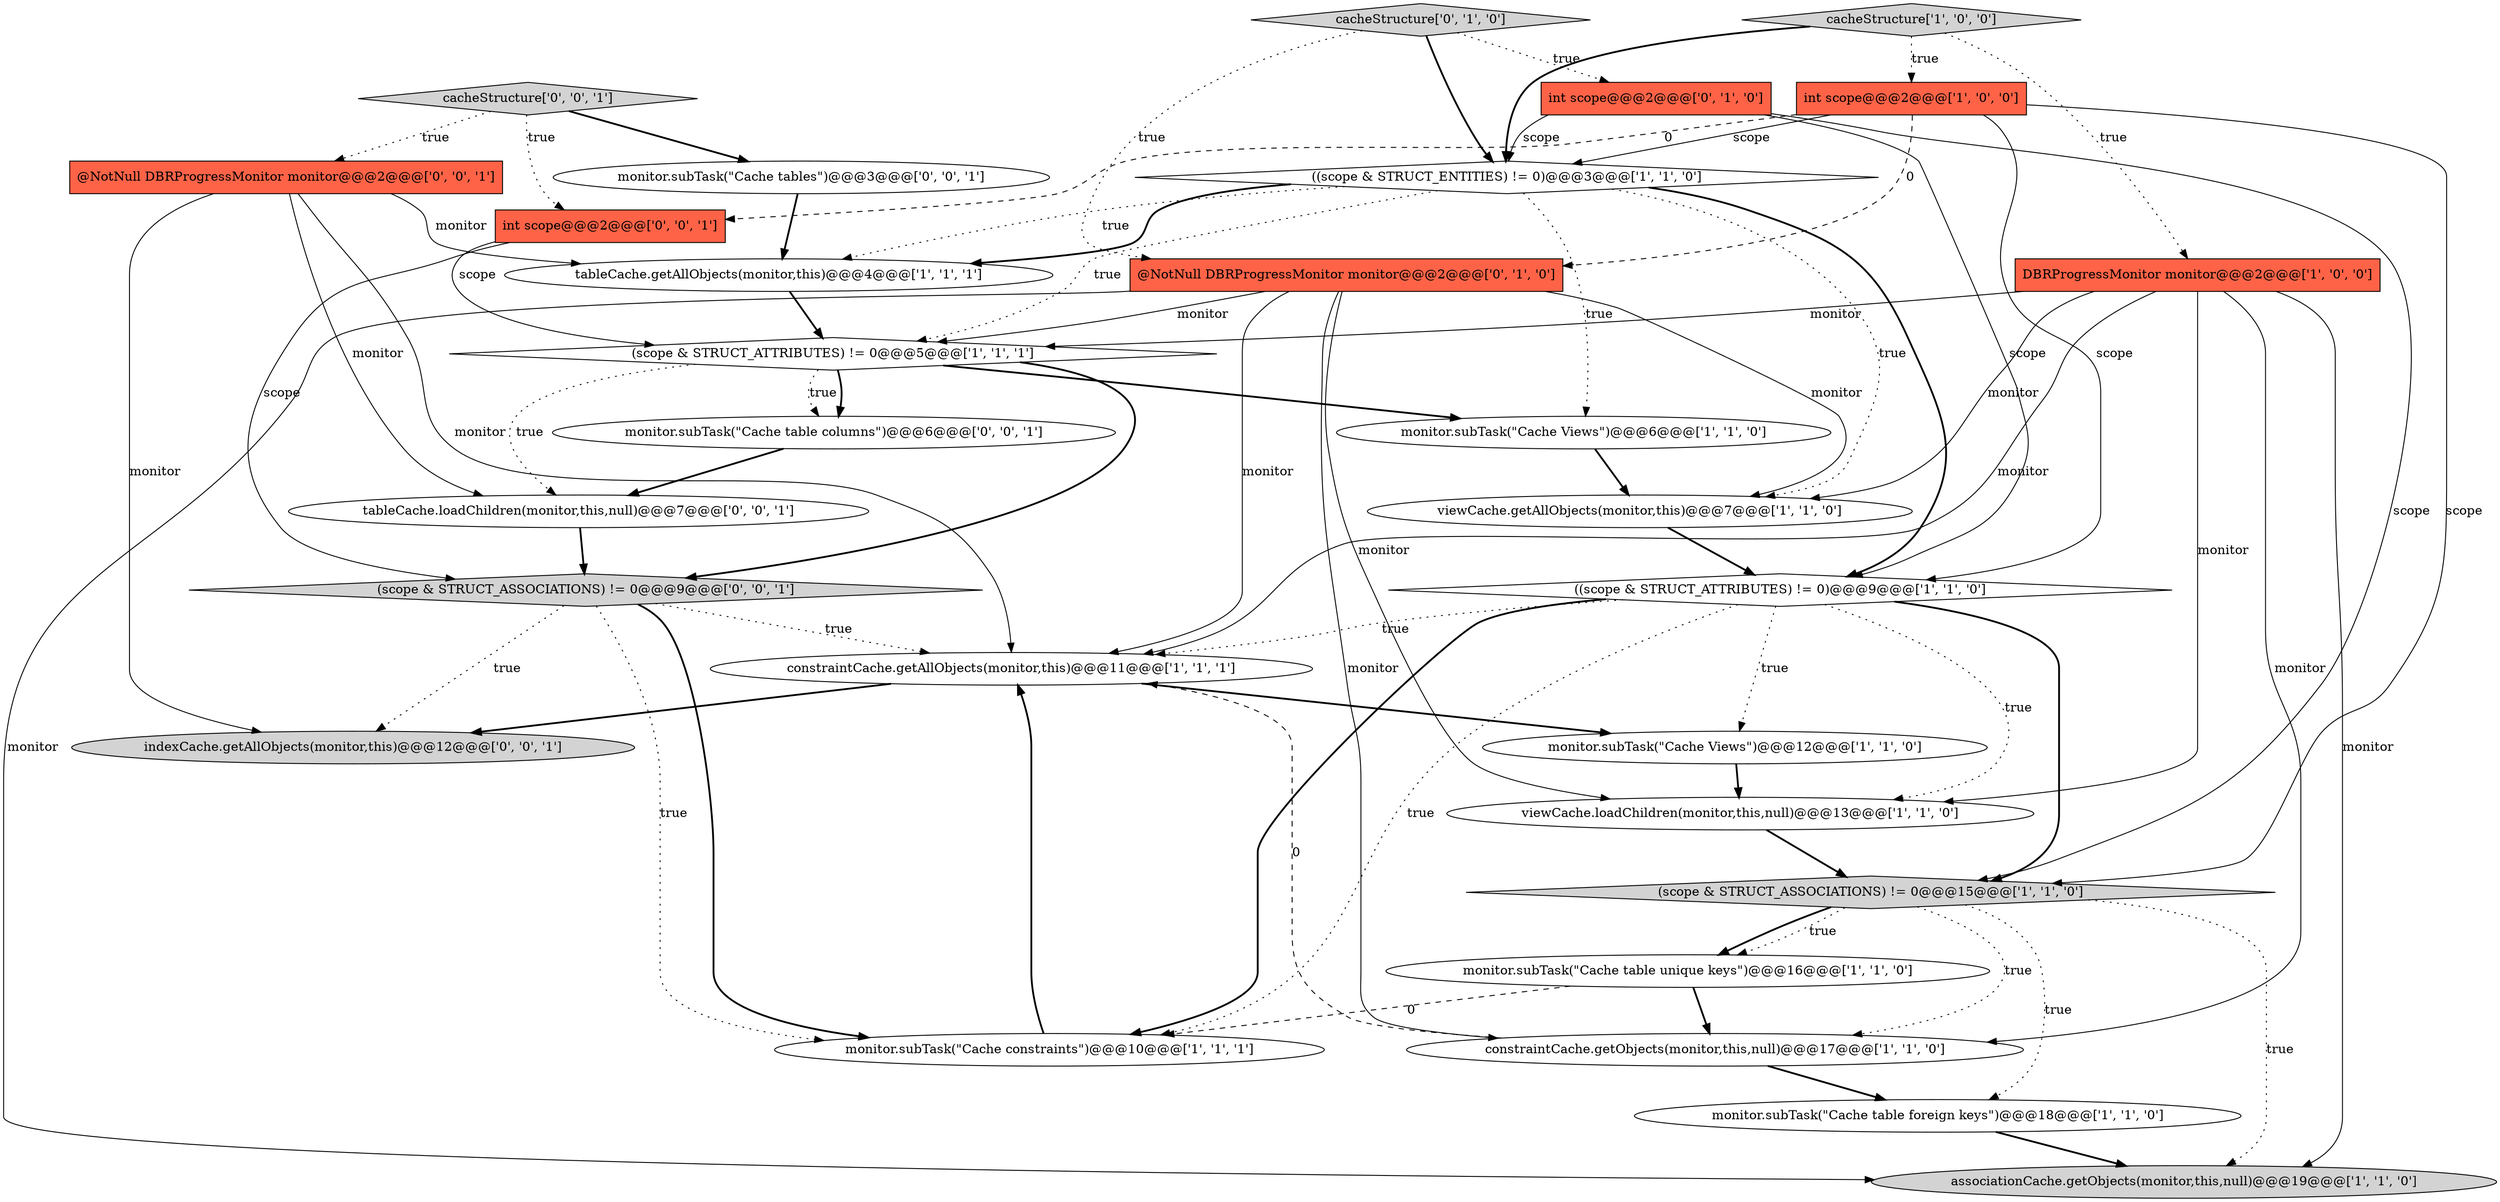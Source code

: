digraph {
14 [style = filled, label = "constraintCache.getAllObjects(monitor,this)@@@11@@@['1', '1', '1']", fillcolor = white, shape = ellipse image = "AAA0AAABBB1BBB"];
16 [style = filled, label = "(scope & STRUCT_ATTRIBUTES) != 0@@@5@@@['1', '1', '1']", fillcolor = white, shape = diamond image = "AAA0AAABBB1BBB"];
27 [style = filled, label = "int scope@@@2@@@['0', '0', '1']", fillcolor = tomato, shape = box image = "AAA0AAABBB3BBB"];
15 [style = filled, label = "tableCache.getAllObjects(monitor,this)@@@4@@@['1', '1', '1']", fillcolor = white, shape = ellipse image = "AAA0AAABBB1BBB"];
5 [style = filled, label = "monitor.subTask(\"Cache Views\")@@@6@@@['1', '1', '0']", fillcolor = white, shape = ellipse image = "AAA0AAABBB1BBB"];
10 [style = filled, label = "((scope & STRUCT_ENTITIES) != 0)@@@3@@@['1', '1', '0']", fillcolor = white, shape = diamond image = "AAA0AAABBB1BBB"];
3 [style = filled, label = "monitor.subTask(\"Cache table unique keys\")@@@16@@@['1', '1', '0']", fillcolor = white, shape = ellipse image = "AAA0AAABBB1BBB"];
7 [style = filled, label = "cacheStructure['1', '0', '0']", fillcolor = lightgray, shape = diamond image = "AAA0AAABBB1BBB"];
26 [style = filled, label = "tableCache.loadChildren(monitor,this,null)@@@7@@@['0', '0', '1']", fillcolor = white, shape = ellipse image = "AAA0AAABBB3BBB"];
1 [style = filled, label = "((scope & STRUCT_ATTRIBUTES) != 0)@@@9@@@['1', '1', '0']", fillcolor = white, shape = diamond image = "AAA0AAABBB1BBB"];
6 [style = filled, label = "(scope & STRUCT_ASSOCIATIONS) != 0@@@15@@@['1', '1', '0']", fillcolor = lightgray, shape = diamond image = "AAA0AAABBB1BBB"];
25 [style = filled, label = "monitor.subTask(\"Cache table columns\")@@@6@@@['0', '0', '1']", fillcolor = white, shape = ellipse image = "AAA0AAABBB3BBB"];
19 [style = filled, label = "@NotNull DBRProgressMonitor monitor@@@2@@@['0', '1', '0']", fillcolor = tomato, shape = box image = "AAA1AAABBB2BBB"];
12 [style = filled, label = "constraintCache.getObjects(monitor,this,null)@@@17@@@['1', '1', '0']", fillcolor = white, shape = ellipse image = "AAA0AAABBB1BBB"];
9 [style = filled, label = "monitor.subTask(\"Cache table foreign keys\")@@@18@@@['1', '1', '0']", fillcolor = white, shape = ellipse image = "AAA0AAABBB1BBB"];
4 [style = filled, label = "DBRProgressMonitor monitor@@@2@@@['1', '0', '0']", fillcolor = tomato, shape = box image = "AAA0AAABBB1BBB"];
20 [style = filled, label = "cacheStructure['0', '1', '0']", fillcolor = lightgray, shape = diamond image = "AAA0AAABBB2BBB"];
2 [style = filled, label = "viewCache.getAllObjects(monitor,this)@@@7@@@['1', '1', '0']", fillcolor = white, shape = ellipse image = "AAA0AAABBB1BBB"];
17 [style = filled, label = "associationCache.getObjects(monitor,this,null)@@@19@@@['1', '1', '0']", fillcolor = lightgray, shape = ellipse image = "AAA0AAABBB1BBB"];
21 [style = filled, label = "(scope & STRUCT_ASSOCIATIONS) != 0@@@9@@@['0', '0', '1']", fillcolor = lightgray, shape = diamond image = "AAA0AAABBB3BBB"];
13 [style = filled, label = "monitor.subTask(\"Cache Views\")@@@12@@@['1', '1', '0']", fillcolor = white, shape = ellipse image = "AAA0AAABBB1BBB"];
22 [style = filled, label = "cacheStructure['0', '0', '1']", fillcolor = lightgray, shape = diamond image = "AAA0AAABBB3BBB"];
0 [style = filled, label = "monitor.subTask(\"Cache constraints\")@@@10@@@['1', '1', '1']", fillcolor = white, shape = ellipse image = "AAA0AAABBB1BBB"];
23 [style = filled, label = "@NotNull DBRProgressMonitor monitor@@@2@@@['0', '0', '1']", fillcolor = tomato, shape = box image = "AAA0AAABBB3BBB"];
8 [style = filled, label = "int scope@@@2@@@['1', '0', '0']", fillcolor = tomato, shape = box image = "AAA1AAABBB1BBB"];
18 [style = filled, label = "int scope@@@2@@@['0', '1', '0']", fillcolor = tomato, shape = box image = "AAA0AAABBB2BBB"];
11 [style = filled, label = "viewCache.loadChildren(monitor,this,null)@@@13@@@['1', '1', '0']", fillcolor = white, shape = ellipse image = "AAA0AAABBB1BBB"];
24 [style = filled, label = "monitor.subTask(\"Cache tables\")@@@3@@@['0', '0', '1']", fillcolor = white, shape = ellipse image = "AAA0AAABBB3BBB"];
28 [style = filled, label = "indexCache.getAllObjects(monitor,this)@@@12@@@['0', '0', '1']", fillcolor = lightgray, shape = ellipse image = "AAA0AAABBB3BBB"];
19->11 [style = solid, label="monitor"];
6->3 [style = bold, label=""];
8->19 [style = dashed, label="0"];
8->6 [style = solid, label="scope"];
27->16 [style = solid, label="scope"];
18->10 [style = solid, label="scope"];
4->11 [style = solid, label="monitor"];
23->28 [style = solid, label="monitor"];
10->15 [style = bold, label=""];
22->23 [style = dotted, label="true"];
21->0 [style = bold, label=""];
7->10 [style = bold, label=""];
4->12 [style = solid, label="monitor"];
18->1 [style = solid, label="scope"];
2->1 [style = bold, label=""];
21->0 [style = dotted, label="true"];
27->21 [style = solid, label="scope"];
1->11 [style = dotted, label="true"];
11->6 [style = bold, label=""];
4->14 [style = solid, label="monitor"];
19->17 [style = solid, label="monitor"];
9->17 [style = bold, label=""];
16->25 [style = bold, label=""];
8->10 [style = solid, label="scope"];
14->28 [style = bold, label=""];
19->2 [style = solid, label="monitor"];
23->26 [style = solid, label="monitor"];
1->14 [style = dotted, label="true"];
1->0 [style = bold, label=""];
3->12 [style = bold, label=""];
15->16 [style = bold, label=""];
10->5 [style = dotted, label="true"];
12->9 [style = bold, label=""];
13->11 [style = bold, label=""];
6->17 [style = dotted, label="true"];
21->28 [style = dotted, label="true"];
8->1 [style = solid, label="scope"];
16->26 [style = dotted, label="true"];
20->10 [style = bold, label=""];
10->15 [style = dotted, label="true"];
1->13 [style = dotted, label="true"];
26->21 [style = bold, label=""];
19->14 [style = solid, label="monitor"];
5->2 [style = bold, label=""];
0->14 [style = bold, label=""];
1->6 [style = bold, label=""];
12->14 [style = dashed, label="0"];
19->16 [style = solid, label="monitor"];
6->9 [style = dotted, label="true"];
10->2 [style = dotted, label="true"];
16->21 [style = bold, label=""];
22->27 [style = dotted, label="true"];
4->2 [style = solid, label="monitor"];
7->4 [style = dotted, label="true"];
25->26 [style = bold, label=""];
21->14 [style = dotted, label="true"];
18->6 [style = solid, label="scope"];
19->12 [style = solid, label="monitor"];
20->18 [style = dotted, label="true"];
16->5 [style = bold, label=""];
8->27 [style = dashed, label="0"];
4->16 [style = solid, label="monitor"];
20->19 [style = dotted, label="true"];
1->0 [style = dotted, label="true"];
6->12 [style = dotted, label="true"];
23->15 [style = solid, label="monitor"];
14->13 [style = bold, label=""];
22->24 [style = bold, label=""];
6->3 [style = dotted, label="true"];
16->25 [style = dotted, label="true"];
7->8 [style = dotted, label="true"];
10->1 [style = bold, label=""];
10->16 [style = dotted, label="true"];
3->0 [style = dashed, label="0"];
4->17 [style = solid, label="monitor"];
23->14 [style = solid, label="monitor"];
24->15 [style = bold, label=""];
}
